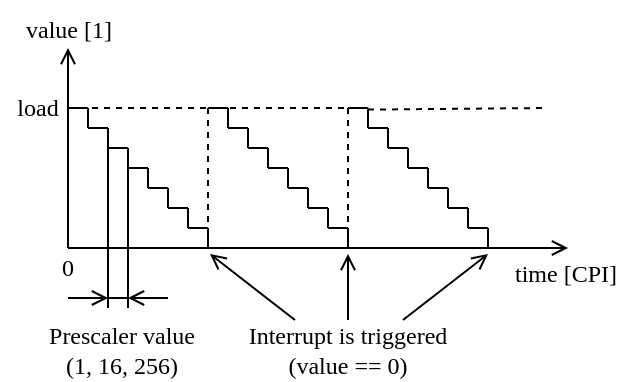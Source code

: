 <mxfile version="21.6.8" type="device">
  <diagram name="Page-1" id="xOw2FHtoDMY4IBhzznP7">
    <mxGraphModel dx="523" dy="382" grid="1" gridSize="10" guides="1" tooltips="1" connect="1" arrows="1" fold="1" page="1" pageScale="1" pageWidth="850" pageHeight="1100" math="0" shadow="0">
      <root>
        <mxCell id="0" />
        <mxCell id="1" parent="0" />
        <mxCell id="-LbPu_HPPMkZFnYY0YGo-1" value="" style="endArrow=open;html=1;rounded=0;endFill=0;fontFamily=Computer Modern;" edge="1" parent="1">
          <mxGeometry width="50" height="50" relative="1" as="geometry">
            <mxPoint x="120" y="360" as="sourcePoint" />
            <mxPoint x="370" y="360" as="targetPoint" />
            <Array as="points">
              <mxPoint x="130" y="360" />
            </Array>
          </mxGeometry>
        </mxCell>
        <mxCell id="-LbPu_HPPMkZFnYY0YGo-2" value="" style="endArrow=open;html=1;rounded=0;endFill=0;fontFamily=Computer Modern;" edge="1" parent="1">
          <mxGeometry width="50" height="50" relative="1" as="geometry">
            <mxPoint x="120" y="360" as="sourcePoint" />
            <mxPoint x="120" y="260" as="targetPoint" />
            <Array as="points" />
          </mxGeometry>
        </mxCell>
        <mxCell id="-LbPu_HPPMkZFnYY0YGo-3" value="0" style="text;html=1;strokeColor=none;fillColor=none;align=center;verticalAlign=middle;whiteSpace=wrap;rounded=0;fontFamily=Computer Modern;" vertex="1" parent="1">
          <mxGeometry x="110" y="360" width="20" height="20" as="geometry" />
        </mxCell>
        <mxCell id="-LbPu_HPPMkZFnYY0YGo-4" value="value [1]" style="text;html=1;strokeColor=none;fillColor=none;align=center;verticalAlign=middle;whiteSpace=wrap;rounded=0;fontFamily=Computer Modern;" vertex="1" parent="1">
          <mxGeometry x="91.5" y="236" width="57" height="30" as="geometry" />
        </mxCell>
        <mxCell id="-LbPu_HPPMkZFnYY0YGo-5" value="" style="endArrow=none;html=1;rounded=0;fontFamily=Computer Modern;" edge="1" parent="1">
          <mxGeometry width="50" height="50" relative="1" as="geometry">
            <mxPoint x="120" y="290" as="sourcePoint" />
            <mxPoint x="130" y="290" as="targetPoint" />
          </mxGeometry>
        </mxCell>
        <mxCell id="-LbPu_HPPMkZFnYY0YGo-8" value="" style="endArrow=none;html=1;rounded=0;dashed=1;fontFamily=Computer Modern;" edge="1" parent="1">
          <mxGeometry width="50" height="50" relative="1" as="geometry">
            <mxPoint x="190" y="290" as="sourcePoint" />
            <mxPoint x="190" y="360" as="targetPoint" />
          </mxGeometry>
        </mxCell>
        <mxCell id="-LbPu_HPPMkZFnYY0YGo-12" value="load" style="text;html=1;strokeColor=none;fillColor=none;align=center;verticalAlign=middle;whiteSpace=wrap;rounded=0;fontFamily=Computer Modern;" vertex="1" parent="1">
          <mxGeometry x="86" y="283" width="38" height="14" as="geometry" />
        </mxCell>
        <mxCell id="-LbPu_HPPMkZFnYY0YGo-13" value="time [CPI]" style="text;html=1;strokeColor=none;fillColor=none;align=center;verticalAlign=middle;whiteSpace=wrap;rounded=0;fontFamily=Computer Modern;" vertex="1" parent="1">
          <mxGeometry x="338" y="363" width="62" height="20" as="geometry" />
        </mxCell>
        <mxCell id="-LbPu_HPPMkZFnYY0YGo-14" value="" style="endArrow=none;html=1;rounded=0;fontFamily=Computer Modern;" edge="1" parent="1">
          <mxGeometry width="50" height="50" relative="1" as="geometry">
            <mxPoint x="130" y="290" as="sourcePoint" />
            <mxPoint x="130" y="300" as="targetPoint" />
          </mxGeometry>
        </mxCell>
        <mxCell id="-LbPu_HPPMkZFnYY0YGo-15" value="" style="endArrow=none;html=1;rounded=0;fontFamily=Computer Modern;" edge="1" parent="1">
          <mxGeometry width="50" height="50" relative="1" as="geometry">
            <mxPoint x="130" y="300" as="sourcePoint" />
            <mxPoint x="140" y="300" as="targetPoint" />
          </mxGeometry>
        </mxCell>
        <mxCell id="-LbPu_HPPMkZFnYY0YGo-16" value="" style="endArrow=none;html=1;rounded=0;fontFamily=Computer Modern;" edge="1" parent="1">
          <mxGeometry width="50" height="50" relative="1" as="geometry">
            <mxPoint x="140" y="300" as="sourcePoint" />
            <mxPoint x="140" y="310" as="targetPoint" />
          </mxGeometry>
        </mxCell>
        <mxCell id="-LbPu_HPPMkZFnYY0YGo-17" value="" style="endArrow=none;html=1;rounded=0;fontFamily=Computer Modern;" edge="1" parent="1">
          <mxGeometry width="50" height="50" relative="1" as="geometry">
            <mxPoint x="150" y="310" as="sourcePoint" />
            <mxPoint x="140" y="310" as="targetPoint" />
          </mxGeometry>
        </mxCell>
        <mxCell id="-LbPu_HPPMkZFnYY0YGo-18" value="" style="endArrow=none;html=1;rounded=0;fontFamily=Computer Modern;" edge="1" parent="1">
          <mxGeometry width="50" height="50" relative="1" as="geometry">
            <mxPoint x="150" y="320" as="sourcePoint" />
            <mxPoint x="150" y="310" as="targetPoint" />
          </mxGeometry>
        </mxCell>
        <mxCell id="-LbPu_HPPMkZFnYY0YGo-19" value="" style="endArrow=none;html=1;rounded=0;fontFamily=Computer Modern;" edge="1" parent="1">
          <mxGeometry width="50" height="50" relative="1" as="geometry">
            <mxPoint x="150" y="320" as="sourcePoint" />
            <mxPoint x="160" y="320" as="targetPoint" />
          </mxGeometry>
        </mxCell>
        <mxCell id="-LbPu_HPPMkZFnYY0YGo-20" value="" style="endArrow=none;html=1;rounded=0;fontFamily=Computer Modern;" edge="1" parent="1">
          <mxGeometry width="50" height="50" relative="1" as="geometry">
            <mxPoint x="160" y="320" as="sourcePoint" />
            <mxPoint x="160" y="330" as="targetPoint" />
          </mxGeometry>
        </mxCell>
        <mxCell id="-LbPu_HPPMkZFnYY0YGo-21" value="" style="endArrow=none;html=1;rounded=0;fontFamily=Computer Modern;" edge="1" parent="1">
          <mxGeometry width="50" height="50" relative="1" as="geometry">
            <mxPoint x="160" y="330" as="sourcePoint" />
            <mxPoint x="170" y="330" as="targetPoint" />
          </mxGeometry>
        </mxCell>
        <mxCell id="-LbPu_HPPMkZFnYY0YGo-22" value="" style="endArrow=none;html=1;rounded=0;fontFamily=Computer Modern;" edge="1" parent="1">
          <mxGeometry width="50" height="50" relative="1" as="geometry">
            <mxPoint x="170" y="330" as="sourcePoint" />
            <mxPoint x="170" y="340" as="targetPoint" />
          </mxGeometry>
        </mxCell>
        <mxCell id="-LbPu_HPPMkZFnYY0YGo-23" value="" style="endArrow=none;html=1;rounded=0;fontFamily=Computer Modern;" edge="1" parent="1">
          <mxGeometry width="50" height="50" relative="1" as="geometry">
            <mxPoint x="180" y="340" as="sourcePoint" />
            <mxPoint x="170" y="340" as="targetPoint" />
          </mxGeometry>
        </mxCell>
        <mxCell id="-LbPu_HPPMkZFnYY0YGo-24" value="" style="endArrow=none;html=1;rounded=0;fontFamily=Computer Modern;" edge="1" parent="1">
          <mxGeometry width="50" height="50" relative="1" as="geometry">
            <mxPoint x="180" y="350" as="sourcePoint" />
            <mxPoint x="180" y="340" as="targetPoint" />
          </mxGeometry>
        </mxCell>
        <mxCell id="-LbPu_HPPMkZFnYY0YGo-25" value="" style="endArrow=none;html=1;rounded=0;fontFamily=Computer Modern;" edge="1" parent="1">
          <mxGeometry width="50" height="50" relative="1" as="geometry">
            <mxPoint x="190" y="350" as="sourcePoint" />
            <mxPoint x="180" y="350" as="targetPoint" />
          </mxGeometry>
        </mxCell>
        <mxCell id="-LbPu_HPPMkZFnYY0YGo-26" value="" style="endArrow=none;html=1;rounded=0;fontFamily=Computer Modern;" edge="1" parent="1">
          <mxGeometry width="50" height="50" relative="1" as="geometry">
            <mxPoint x="190" y="360" as="sourcePoint" />
            <mxPoint x="190" y="350" as="targetPoint" />
          </mxGeometry>
        </mxCell>
        <mxCell id="-LbPu_HPPMkZFnYY0YGo-27" value="" style="endArrow=none;html=1;rounded=0;fontFamily=Computer Modern;" edge="1" parent="1">
          <mxGeometry width="50" height="50" relative="1" as="geometry">
            <mxPoint x="190" y="290" as="sourcePoint" />
            <mxPoint x="200" y="290" as="targetPoint" />
          </mxGeometry>
        </mxCell>
        <mxCell id="-LbPu_HPPMkZFnYY0YGo-28" value="" style="endArrow=none;html=1;rounded=0;dashed=1;fontFamily=Computer Modern;" edge="1" parent="1">
          <mxGeometry width="50" height="50" relative="1" as="geometry">
            <mxPoint x="260" y="290" as="sourcePoint" />
            <mxPoint x="260" y="360" as="targetPoint" />
          </mxGeometry>
        </mxCell>
        <mxCell id="-LbPu_HPPMkZFnYY0YGo-29" value="" style="endArrow=none;html=1;rounded=0;fontFamily=Computer Modern;" edge="1" parent="1">
          <mxGeometry width="50" height="50" relative="1" as="geometry">
            <mxPoint x="200" y="290" as="sourcePoint" />
            <mxPoint x="200" y="300" as="targetPoint" />
          </mxGeometry>
        </mxCell>
        <mxCell id="-LbPu_HPPMkZFnYY0YGo-30" value="" style="endArrow=none;html=1;rounded=0;fontFamily=Computer Modern;" edge="1" parent="1">
          <mxGeometry width="50" height="50" relative="1" as="geometry">
            <mxPoint x="200" y="300" as="sourcePoint" />
            <mxPoint x="210" y="300" as="targetPoint" />
          </mxGeometry>
        </mxCell>
        <mxCell id="-LbPu_HPPMkZFnYY0YGo-31" value="" style="endArrow=none;html=1;rounded=0;fontFamily=Computer Modern;" edge="1" parent="1">
          <mxGeometry width="50" height="50" relative="1" as="geometry">
            <mxPoint x="210" y="300" as="sourcePoint" />
            <mxPoint x="210" y="310" as="targetPoint" />
          </mxGeometry>
        </mxCell>
        <mxCell id="-LbPu_HPPMkZFnYY0YGo-32" value="" style="endArrow=none;html=1;rounded=0;fontFamily=Computer Modern;" edge="1" parent="1">
          <mxGeometry width="50" height="50" relative="1" as="geometry">
            <mxPoint x="220" y="310" as="sourcePoint" />
            <mxPoint x="210" y="310" as="targetPoint" />
          </mxGeometry>
        </mxCell>
        <mxCell id="-LbPu_HPPMkZFnYY0YGo-33" value="" style="endArrow=none;html=1;rounded=0;fontFamily=Computer Modern;" edge="1" parent="1">
          <mxGeometry width="50" height="50" relative="1" as="geometry">
            <mxPoint x="220" y="320" as="sourcePoint" />
            <mxPoint x="220" y="310" as="targetPoint" />
          </mxGeometry>
        </mxCell>
        <mxCell id="-LbPu_HPPMkZFnYY0YGo-34" value="" style="endArrow=none;html=1;rounded=0;fontFamily=Computer Modern;" edge="1" parent="1">
          <mxGeometry width="50" height="50" relative="1" as="geometry">
            <mxPoint x="220" y="320" as="sourcePoint" />
            <mxPoint x="230" y="320" as="targetPoint" />
          </mxGeometry>
        </mxCell>
        <mxCell id="-LbPu_HPPMkZFnYY0YGo-35" value="" style="endArrow=none;html=1;rounded=0;fontFamily=Computer Modern;" edge="1" parent="1">
          <mxGeometry width="50" height="50" relative="1" as="geometry">
            <mxPoint x="230" y="320" as="sourcePoint" />
            <mxPoint x="230" y="330" as="targetPoint" />
          </mxGeometry>
        </mxCell>
        <mxCell id="-LbPu_HPPMkZFnYY0YGo-36" value="" style="endArrow=none;html=1;rounded=0;fontFamily=Computer Modern;" edge="1" parent="1">
          <mxGeometry width="50" height="50" relative="1" as="geometry">
            <mxPoint x="230" y="330" as="sourcePoint" />
            <mxPoint x="240" y="330" as="targetPoint" />
          </mxGeometry>
        </mxCell>
        <mxCell id="-LbPu_HPPMkZFnYY0YGo-37" value="" style="endArrow=none;html=1;rounded=0;fontFamily=Computer Modern;" edge="1" parent="1">
          <mxGeometry width="50" height="50" relative="1" as="geometry">
            <mxPoint x="240" y="330" as="sourcePoint" />
            <mxPoint x="240" y="340" as="targetPoint" />
          </mxGeometry>
        </mxCell>
        <mxCell id="-LbPu_HPPMkZFnYY0YGo-38" value="" style="endArrow=none;html=1;rounded=0;fontFamily=Computer Modern;" edge="1" parent="1">
          <mxGeometry width="50" height="50" relative="1" as="geometry">
            <mxPoint x="250" y="340" as="sourcePoint" />
            <mxPoint x="240" y="340" as="targetPoint" />
          </mxGeometry>
        </mxCell>
        <mxCell id="-LbPu_HPPMkZFnYY0YGo-39" value="" style="endArrow=none;html=1;rounded=0;fontFamily=Computer Modern;" edge="1" parent="1">
          <mxGeometry width="50" height="50" relative="1" as="geometry">
            <mxPoint x="250" y="350" as="sourcePoint" />
            <mxPoint x="250" y="340" as="targetPoint" />
          </mxGeometry>
        </mxCell>
        <mxCell id="-LbPu_HPPMkZFnYY0YGo-40" value="" style="endArrow=none;html=1;rounded=0;fontFamily=Computer Modern;" edge="1" parent="1">
          <mxGeometry width="50" height="50" relative="1" as="geometry">
            <mxPoint x="260" y="350" as="sourcePoint" />
            <mxPoint x="250" y="350" as="targetPoint" />
          </mxGeometry>
        </mxCell>
        <mxCell id="-LbPu_HPPMkZFnYY0YGo-41" value="" style="endArrow=none;html=1;rounded=0;fontFamily=Computer Modern;" edge="1" parent="1">
          <mxGeometry width="50" height="50" relative="1" as="geometry">
            <mxPoint x="260" y="360" as="sourcePoint" />
            <mxPoint x="260" y="350" as="targetPoint" />
          </mxGeometry>
        </mxCell>
        <mxCell id="-LbPu_HPPMkZFnYY0YGo-44" value="" style="endArrow=none;html=1;rounded=0;fontFamily=Computer Modern;" edge="1" parent="1">
          <mxGeometry width="50" height="50" relative="1" as="geometry">
            <mxPoint x="260" y="290" as="sourcePoint" />
            <mxPoint x="270" y="290" as="targetPoint" />
          </mxGeometry>
        </mxCell>
        <mxCell id="-LbPu_HPPMkZFnYY0YGo-46" value="" style="endArrow=none;html=1;rounded=0;fontFamily=Computer Modern;" edge="1" parent="1">
          <mxGeometry width="50" height="50" relative="1" as="geometry">
            <mxPoint x="270" y="290" as="sourcePoint" />
            <mxPoint x="270" y="300" as="targetPoint" />
          </mxGeometry>
        </mxCell>
        <mxCell id="-LbPu_HPPMkZFnYY0YGo-47" value="" style="endArrow=none;html=1;rounded=0;fontFamily=Computer Modern;" edge="1" parent="1">
          <mxGeometry width="50" height="50" relative="1" as="geometry">
            <mxPoint x="270" y="300" as="sourcePoint" />
            <mxPoint x="280" y="300" as="targetPoint" />
          </mxGeometry>
        </mxCell>
        <mxCell id="-LbPu_HPPMkZFnYY0YGo-48" value="" style="endArrow=none;html=1;rounded=0;fontFamily=Computer Modern;" edge="1" parent="1">
          <mxGeometry width="50" height="50" relative="1" as="geometry">
            <mxPoint x="280" y="300" as="sourcePoint" />
            <mxPoint x="280" y="310" as="targetPoint" />
          </mxGeometry>
        </mxCell>
        <mxCell id="-LbPu_HPPMkZFnYY0YGo-49" value="" style="endArrow=none;html=1;rounded=0;fontFamily=Computer Modern;" edge="1" parent="1">
          <mxGeometry width="50" height="50" relative="1" as="geometry">
            <mxPoint x="290" y="310" as="sourcePoint" />
            <mxPoint x="280" y="310" as="targetPoint" />
          </mxGeometry>
        </mxCell>
        <mxCell id="-LbPu_HPPMkZFnYY0YGo-50" value="" style="endArrow=none;html=1;rounded=0;fontFamily=Computer Modern;" edge="1" parent="1">
          <mxGeometry width="50" height="50" relative="1" as="geometry">
            <mxPoint x="290" y="320" as="sourcePoint" />
            <mxPoint x="290" y="310" as="targetPoint" />
          </mxGeometry>
        </mxCell>
        <mxCell id="-LbPu_HPPMkZFnYY0YGo-51" value="" style="endArrow=none;html=1;rounded=0;fontFamily=Computer Modern;" edge="1" parent="1">
          <mxGeometry width="50" height="50" relative="1" as="geometry">
            <mxPoint x="290" y="320" as="sourcePoint" />
            <mxPoint x="300" y="320" as="targetPoint" />
          </mxGeometry>
        </mxCell>
        <mxCell id="-LbPu_HPPMkZFnYY0YGo-52" value="" style="endArrow=none;html=1;rounded=0;fontFamily=Computer Modern;" edge="1" parent="1">
          <mxGeometry width="50" height="50" relative="1" as="geometry">
            <mxPoint x="300" y="320" as="sourcePoint" />
            <mxPoint x="300" y="330" as="targetPoint" />
          </mxGeometry>
        </mxCell>
        <mxCell id="-LbPu_HPPMkZFnYY0YGo-53" value="" style="endArrow=none;html=1;rounded=0;fontFamily=Computer Modern;" edge="1" parent="1">
          <mxGeometry width="50" height="50" relative="1" as="geometry">
            <mxPoint x="300" y="330" as="sourcePoint" />
            <mxPoint x="310" y="330" as="targetPoint" />
          </mxGeometry>
        </mxCell>
        <mxCell id="-LbPu_HPPMkZFnYY0YGo-54" value="" style="endArrow=none;html=1;rounded=0;fontFamily=Computer Modern;" edge="1" parent="1">
          <mxGeometry width="50" height="50" relative="1" as="geometry">
            <mxPoint x="310" y="330" as="sourcePoint" />
            <mxPoint x="310" y="340" as="targetPoint" />
          </mxGeometry>
        </mxCell>
        <mxCell id="-LbPu_HPPMkZFnYY0YGo-55" value="" style="endArrow=none;html=1;rounded=0;fontFamily=Computer Modern;" edge="1" parent="1">
          <mxGeometry width="50" height="50" relative="1" as="geometry">
            <mxPoint x="320" y="340" as="sourcePoint" />
            <mxPoint x="310" y="340" as="targetPoint" />
          </mxGeometry>
        </mxCell>
        <mxCell id="-LbPu_HPPMkZFnYY0YGo-56" value="" style="endArrow=none;html=1;rounded=0;fontFamily=Computer Modern;" edge="1" parent="1">
          <mxGeometry width="50" height="50" relative="1" as="geometry">
            <mxPoint x="320" y="350" as="sourcePoint" />
            <mxPoint x="320" y="340" as="targetPoint" />
          </mxGeometry>
        </mxCell>
        <mxCell id="-LbPu_HPPMkZFnYY0YGo-57" value="" style="endArrow=none;html=1;rounded=0;fontFamily=Computer Modern;" edge="1" parent="1">
          <mxGeometry width="50" height="50" relative="1" as="geometry">
            <mxPoint x="330" y="350" as="sourcePoint" />
            <mxPoint x="320" y="350" as="targetPoint" />
          </mxGeometry>
        </mxCell>
        <mxCell id="-LbPu_HPPMkZFnYY0YGo-58" value="" style="endArrow=none;html=1;rounded=0;fontFamily=Computer Modern;" edge="1" parent="1">
          <mxGeometry width="50" height="50" relative="1" as="geometry">
            <mxPoint x="330" y="360" as="sourcePoint" />
            <mxPoint x="330" y="350" as="targetPoint" />
          </mxGeometry>
        </mxCell>
        <mxCell id="-LbPu_HPPMkZFnYY0YGo-59" value="" style="endArrow=none;html=1;rounded=0;dashed=1;fontFamily=Computer Modern;" edge="1" parent="1">
          <mxGeometry width="50" height="50" relative="1" as="geometry">
            <mxPoint x="132" y="290" as="sourcePoint" />
            <mxPoint x="190" y="290" as="targetPoint" />
          </mxGeometry>
        </mxCell>
        <mxCell id="-LbPu_HPPMkZFnYY0YGo-60" value="Interrupt is triggered&lt;br&gt;(value == 0)" style="text;html=1;strokeColor=none;fillColor=none;align=center;verticalAlign=middle;whiteSpace=wrap;rounded=0;fontFamily=Computer Modern;" vertex="1" parent="1">
          <mxGeometry x="205" y="396" width="110" height="30" as="geometry" />
        </mxCell>
        <mxCell id="-LbPu_HPPMkZFnYY0YGo-65" value="" style="endArrow=none;html=1;rounded=0;dashed=1;fontFamily=Computer Modern;" edge="1" parent="1">
          <mxGeometry width="50" height="50" relative="1" as="geometry">
            <mxPoint x="201" y="290" as="sourcePoint" />
            <mxPoint x="261" y="290" as="targetPoint" />
          </mxGeometry>
        </mxCell>
        <mxCell id="-LbPu_HPPMkZFnYY0YGo-66" value="" style="endArrow=none;html=1;rounded=0;dashed=1;fontFamily=Computer Modern;" edge="1" parent="1">
          <mxGeometry width="50" height="50" relative="1" as="geometry">
            <mxPoint x="270" y="290.8" as="sourcePoint" />
            <mxPoint x="360" y="290" as="targetPoint" />
          </mxGeometry>
        </mxCell>
        <mxCell id="-LbPu_HPPMkZFnYY0YGo-67" value="" style="endArrow=open;html=1;rounded=0;exitX=0.25;exitY=0;exitDx=0;exitDy=0;fontFamily=Computer Modern;endFill=0;" edge="1" parent="1">
          <mxGeometry width="50" height="50" relative="1" as="geometry">
            <mxPoint x="233.5" y="396" as="sourcePoint" />
            <mxPoint x="191" y="363" as="targetPoint" />
          </mxGeometry>
        </mxCell>
        <mxCell id="-LbPu_HPPMkZFnYY0YGo-68" value="" style="endArrow=open;html=1;rounded=0;exitX=0.5;exitY=0;exitDx=0;exitDy=0;fontFamily=Computer Modern;endFill=0;" edge="1" parent="1">
          <mxGeometry width="50" height="50" relative="1" as="geometry">
            <mxPoint x="260" y="396" as="sourcePoint" />
            <mxPoint x="260" y="363" as="targetPoint" />
          </mxGeometry>
        </mxCell>
        <mxCell id="-LbPu_HPPMkZFnYY0YGo-69" value="" style="endArrow=open;html=1;rounded=0;exitX=0.75;exitY=0;exitDx=0;exitDy=0;fontFamily=Computer Modern;endFill=0;" edge="1" parent="1">
          <mxGeometry width="50" height="50" relative="1" as="geometry">
            <mxPoint x="287.5" y="396" as="sourcePoint" />
            <mxPoint x="330" y="363" as="targetPoint" />
          </mxGeometry>
        </mxCell>
        <mxCell id="-LbPu_HPPMkZFnYY0YGo-70" value="" style="endArrow=none;html=1;rounded=0;" edge="1" parent="1">
          <mxGeometry width="50" height="50" relative="1" as="geometry">
            <mxPoint x="140" y="390" as="sourcePoint" />
            <mxPoint x="140" y="310" as="targetPoint" />
          </mxGeometry>
        </mxCell>
        <mxCell id="-LbPu_HPPMkZFnYY0YGo-71" value="" style="endArrow=none;html=1;rounded=0;" edge="1" parent="1">
          <mxGeometry width="50" height="50" relative="1" as="geometry">
            <mxPoint x="150" y="390" as="sourcePoint" />
            <mxPoint x="150" y="310" as="targetPoint" />
          </mxGeometry>
        </mxCell>
        <mxCell id="-LbPu_HPPMkZFnYY0YGo-73" value="Prescaler value&lt;br&gt;(1, 16, 256)" style="text;html=1;strokeColor=none;fillColor=none;align=center;verticalAlign=middle;whiteSpace=wrap;rounded=0;fontFamily=Computer Modern;" vertex="1" parent="1">
          <mxGeometry x="91.5" y="396" width="110" height="30" as="geometry" />
        </mxCell>
        <mxCell id="-LbPu_HPPMkZFnYY0YGo-74" value="" style="endArrow=none;html=1;rounded=0;" edge="1" parent="1">
          <mxGeometry width="50" height="50" relative="1" as="geometry">
            <mxPoint x="140" y="385" as="sourcePoint" />
            <mxPoint x="150" y="385" as="targetPoint" />
          </mxGeometry>
        </mxCell>
        <mxCell id="-LbPu_HPPMkZFnYY0YGo-75" value="" style="endArrow=open;html=1;rounded=0;fontFamily=Computer Modern;endFill=0;" edge="1" parent="1">
          <mxGeometry width="50" height="50" relative="1" as="geometry">
            <mxPoint x="170" y="385" as="sourcePoint" />
            <mxPoint x="150" y="385" as="targetPoint" />
          </mxGeometry>
        </mxCell>
        <mxCell id="-LbPu_HPPMkZFnYY0YGo-76" value="" style="endArrow=open;html=1;rounded=0;fontFamily=Computer Modern;endFill=0;" edge="1" parent="1">
          <mxGeometry width="50" height="50" relative="1" as="geometry">
            <mxPoint x="120" y="385" as="sourcePoint" />
            <mxPoint x="140" y="385" as="targetPoint" />
          </mxGeometry>
        </mxCell>
      </root>
    </mxGraphModel>
  </diagram>
</mxfile>
